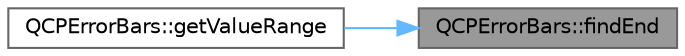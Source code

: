 digraph "QCPErrorBars::findEnd"
{
 // LATEX_PDF_SIZE
  bgcolor="transparent";
  edge [fontname=Helvetica,fontsize=10,labelfontname=Helvetica,labelfontsize=10];
  node [fontname=Helvetica,fontsize=10,shape=box,height=0.2,width=0.4];
  rankdir="RL";
  Node1 [label="QCPErrorBars::findEnd",height=0.2,width=0.4,color="gray40", fillcolor="grey60", style="filled", fontcolor="black",tooltip=" "];
  Node1 -> Node2 [dir="back",color="steelblue1",style="solid"];
  Node2 [label="QCPErrorBars::getValueRange",height=0.2,width=0.4,color="grey40", fillcolor="white", style="filled",URL="$class_q_c_p_error_bars.html#ab76215a186ae4862235821e028685f26",tooltip=" "];
}
